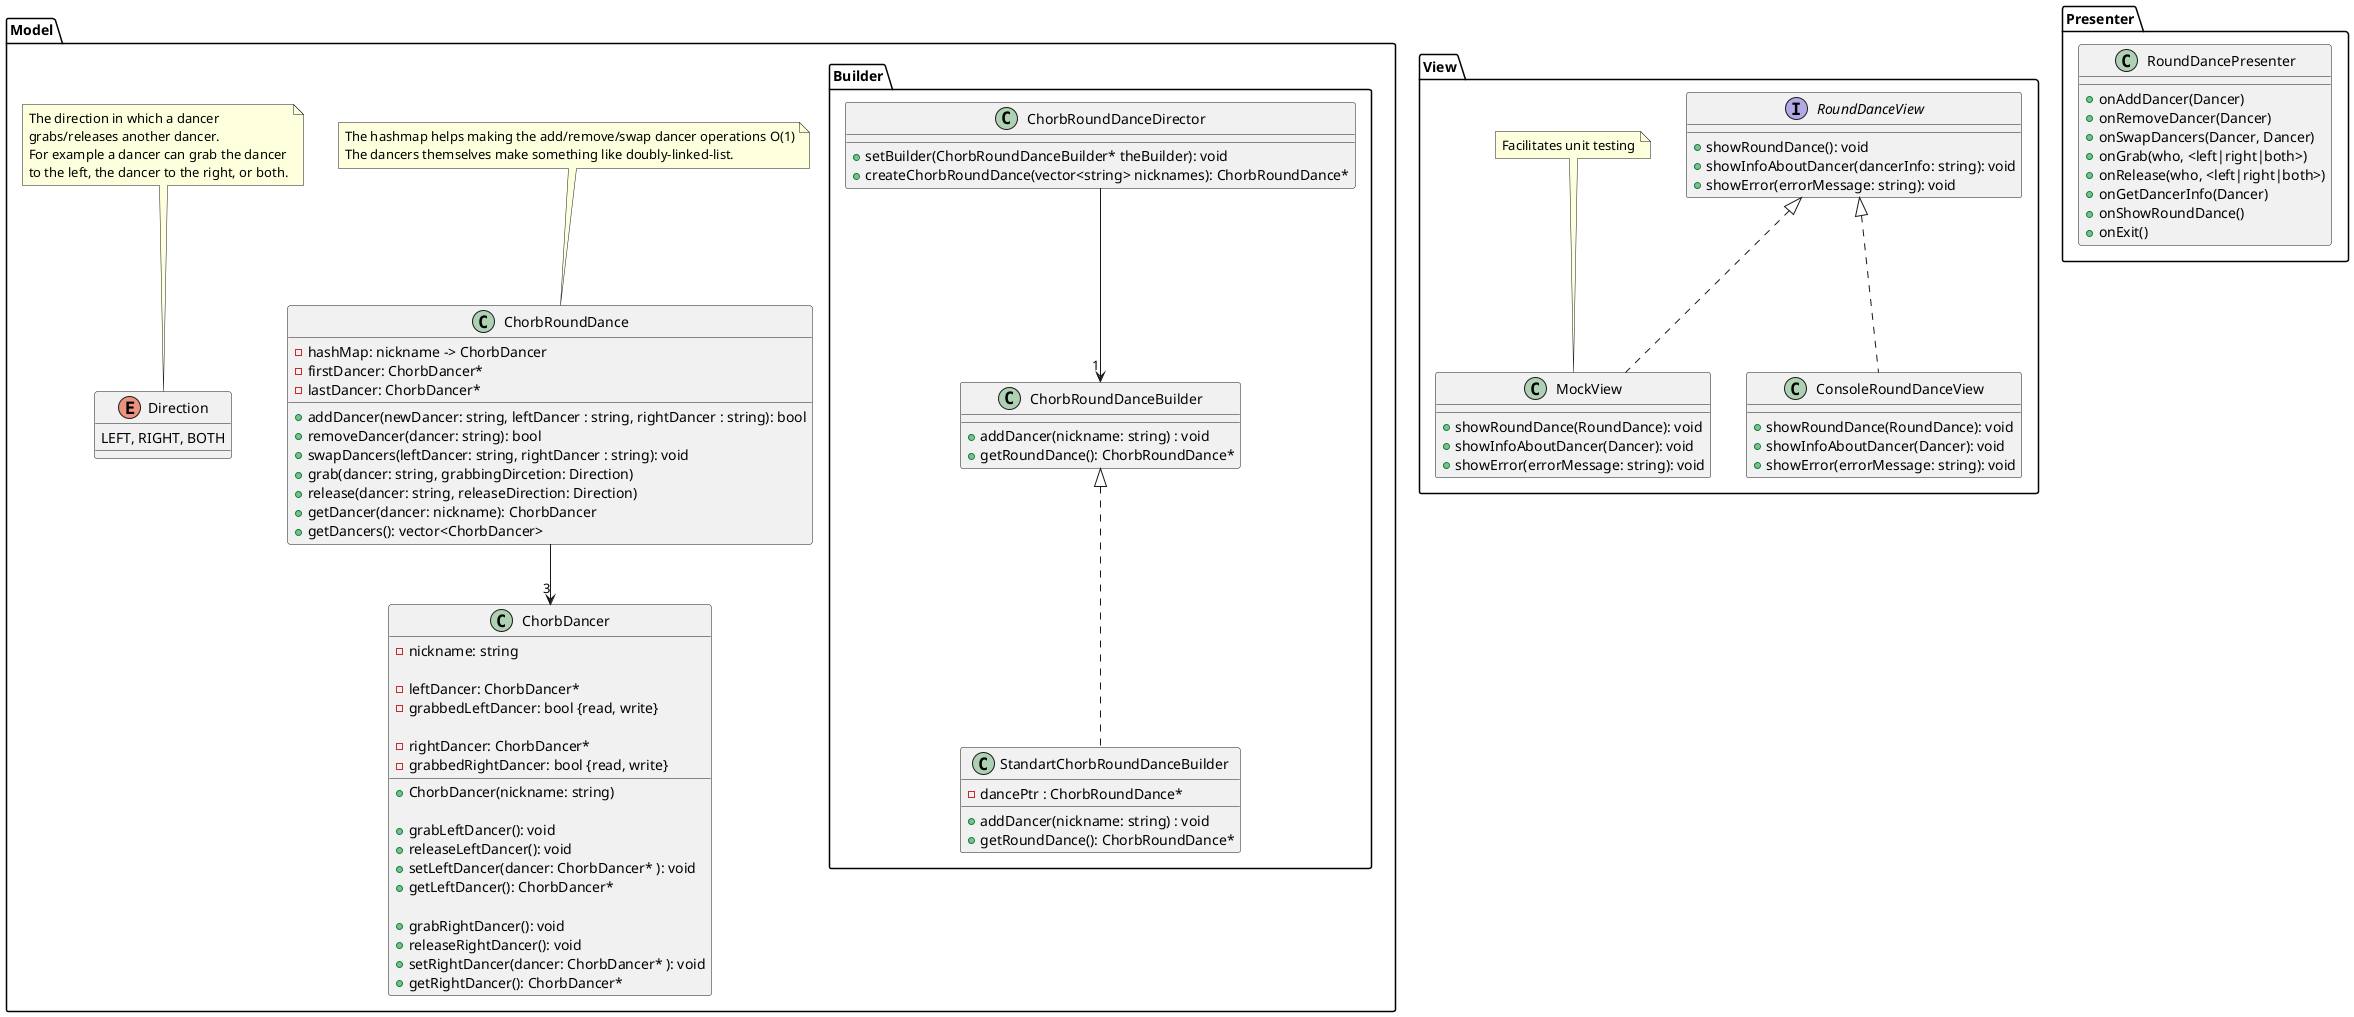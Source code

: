 @startuml
package Model {

  class ChorbRoundDance{
    - hashMap: nickname -> ChorbDancer
    - firstDancer: ChorbDancer*
    - lastDancer: ChorbDancer*
    + addDancer(newDancer: string, leftDancer : string, rightDancer : string): bool
    + removeDancer(dancer: string): bool
    + swapDancers(leftDancer: string, rightDancer : string): void
    + grab(dancer: string, grabbingDircetion: Direction)
    + release(dancer: string, releaseDirection: Direction)
    + getDancer(dancer: nickname): ChorbDancer
    + getDancers(): vector<ChorbDancer>
  }

  ChorbRoundDance --> "3" ChorbDancer

  note top of ChorbRoundDance
  The hashmap helps making the add/remove/swap dancer operations O(1)
  The dancers themselves make something like doubly-linked-list.
  end note

  enum Direction {
    LEFT, RIGHT, BOTH
  }

  note top of Direction
    The direction in which a dancer
    grabs/releases another dancer.
    For example a dancer can grab the dancer
    to the left, the dancer to the right, or both.
  end note

  class ChorbDancer{
    - nickname: string

    - leftDancer: ChorbDancer*
    - grabbedLeftDancer: bool {read, write}

    - rightDancer: ChorbDancer*
    - grabbedRightDancer: bool {read, write}

    + ChorbDancer(nickname: string)

    + grabLeftDancer(): void
    + releaseLeftDancer(): void
    + setLeftDancer(dancer: ChorbDancer* ): void
    + getLeftDancer(): ChorbDancer*

    + grabRightDancer(): void
    + releaseRightDancer(): void
    + setRightDancer(dancer: ChorbDancer* ): void
    + getRightDancer(): ChorbDancer*
  }

  package Builder {

    class ChorbRoundDanceBuilder {
      + addDancer(nickname: string) : void
      + getRoundDance(): ChorbRoundDance*
    }

    class StandartChorbRoundDanceBuilder implements ChorbRoundDanceBuilder {
      - dancePtr : ChorbRoundDance*
      + addDancer(nickname: string) : void
      + getRoundDance(): ChorbRoundDance*
    }

    class ChorbRoundDanceDirector {
      + setBuilder(ChorbRoundDanceBuilder* theBuilder): void
      + createChorbRoundDance(vector<string> nicknames): ChorbRoundDance*
    }

    ChorbRoundDanceDirector --> "1" ChorbRoundDanceBuilder

  }

}

package View {

  interface RoundDanceView {
    + showRoundDance(): void
    + showInfoAboutDancer(dancerInfo: string): void
    + showError(errorMessage: string): void
  }

  class ConsoleRoundDanceView implements RoundDanceView {
    + showRoundDance(RoundDance): void
    + showInfoAboutDancer(Dancer): void
    + showError(errorMessage: string): void
  }

  class MockView implements RoundDanceView {
    + showRoundDance(RoundDance): void
    + showInfoAboutDancer(Dancer): void
    + showError(errorMessage: string): void
  }

  note top of MockView: Facilitates unit testing

}

package Presenter {
  class RoundDancePresenter {
    + onAddDancer(Dancer)
    + onRemoveDancer(Dancer)
    + onSwapDancers(Dancer, Dancer)
    + onGrab(who, <left|right|both>)
    + onRelease(who, <left|right|both>)
    + onGetDancerInfo(Dancer)
    + onShowRoundDance()
    + onExit()
  }

}
@enduml
